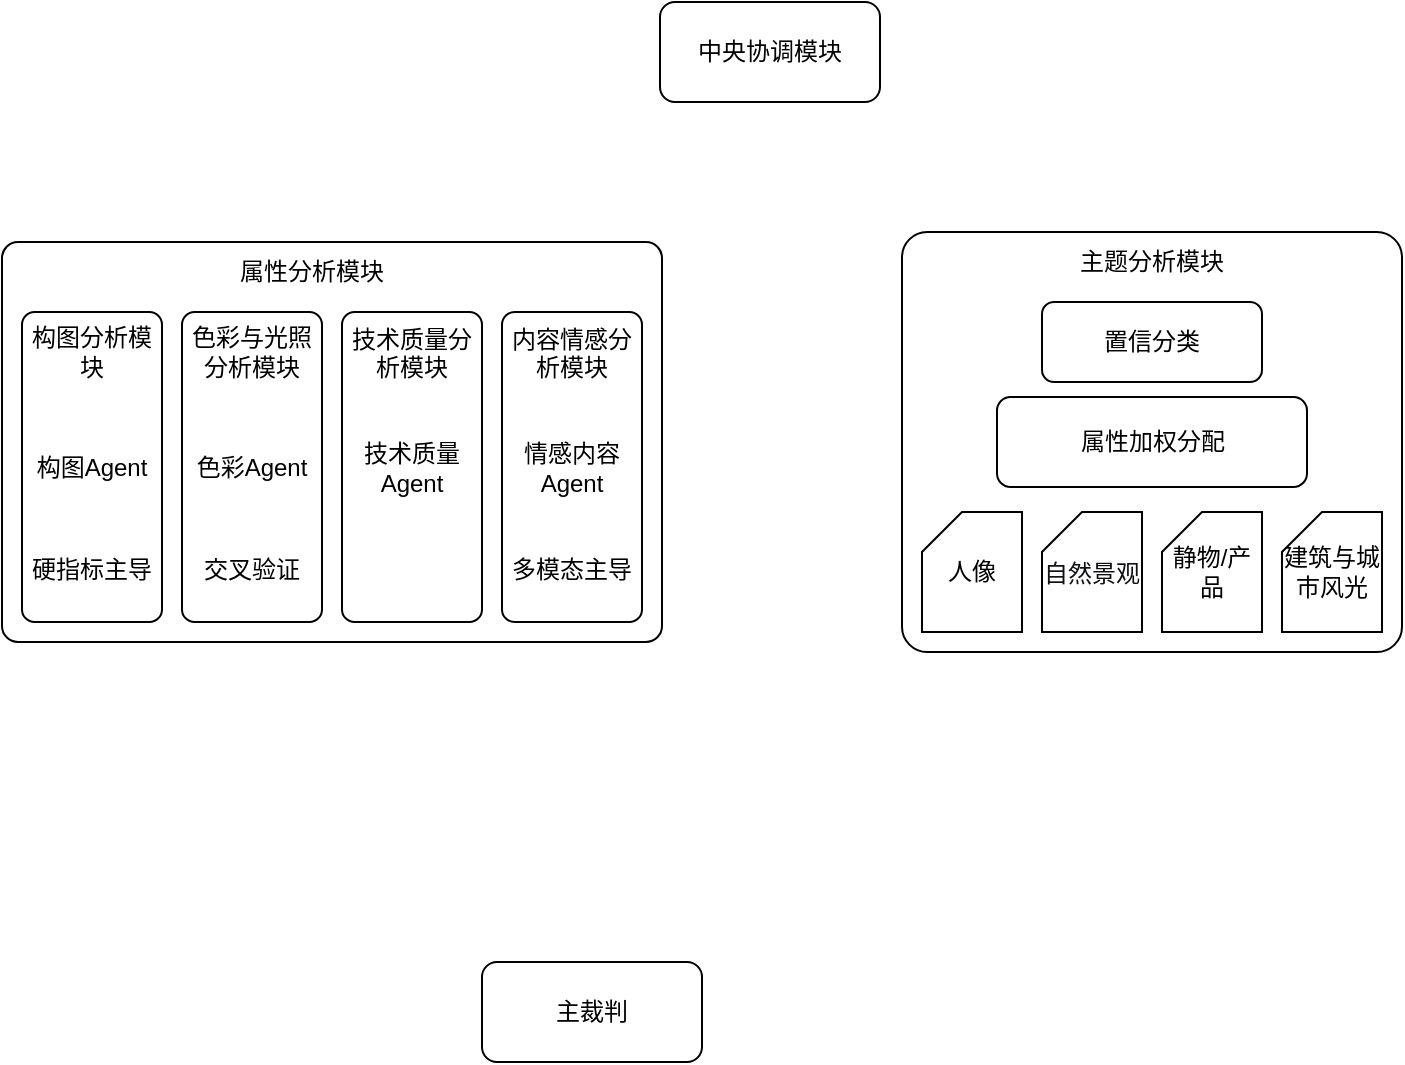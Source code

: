 <mxfile version="28.2.7">
  <diagram name="第 1 页" id="Exd2TtqdrU86Paezg1TP">
    <mxGraphModel dx="1426" dy="751" grid="1" gridSize="10" guides="1" tooltips="1" connect="1" arrows="1" fold="1" page="1" pageScale="1" pageWidth="827" pageHeight="1169" math="0" shadow="0">
      <root>
        <mxCell id="0" />
        <mxCell id="1" parent="0" />
        <mxCell id="7KNt1Nz7WH9jpkUwbXel-1" value="中央协调模块" style="rounded=1;whiteSpace=wrap;html=1;" vertex="1" parent="1">
          <mxGeometry x="359" y="190" width="110" height="50" as="geometry" />
        </mxCell>
        <mxCell id="7KNt1Nz7WH9jpkUwbXel-2" value="主裁判" style="rounded=1;whiteSpace=wrap;html=1;" vertex="1" parent="1">
          <mxGeometry x="270" y="670" width="110" height="50" as="geometry" />
        </mxCell>
        <mxCell id="7KNt1Nz7WH9jpkUwbXel-3" value="" style="rounded=1;whiteSpace=wrap;html=1;arcSize=4;" vertex="1" parent="1">
          <mxGeometry x="30" y="310" width="330" height="200" as="geometry" />
        </mxCell>
        <mxCell id="7KNt1Nz7WH9jpkUwbXel-6" value="构图Agent" style="rounded=1;whiteSpace=wrap;html=1;arcSize=9;" vertex="1" parent="1">
          <mxGeometry x="40" y="345" width="70" height="155" as="geometry" />
        </mxCell>
        <mxCell id="7KNt1Nz7WH9jpkUwbXel-7" value="" style="rounded=1;whiteSpace=wrap;html=1;arcSize=6;" vertex="1" parent="1">
          <mxGeometry x="480" y="305" width="250" height="210" as="geometry" />
        </mxCell>
        <mxCell id="7KNt1Nz7WH9jpkUwbXel-9" value="人像" style="shape=card;whiteSpace=wrap;html=1;size=20;" vertex="1" parent="1">
          <mxGeometry x="490" y="445" width="50" height="60" as="geometry" />
        </mxCell>
        <mxCell id="7KNt1Nz7WH9jpkUwbXel-10" value="&lt;h4 style=&quot;font-variant-numeric: normal; font-variant-east-asian: normal; font-variant-alternates: normal; font-size-adjust: none; font-kerning: auto; font-optical-sizing: auto; font-feature-settings: normal; font-variation-settings: normal; font-variant-position: normal; font-variant-emoji: normal; font-stretch: normal; line-height: 28px; font-family: quote-cjk-patch, Inter, system-ui, -apple-system, BlinkMacSystemFont, &amp;quot;Segoe UI&amp;quot;, Roboto, Oxygen, Ubuntu, Cantarell, &amp;quot;Open Sans&amp;quot;, &amp;quot;Helvetica Neue&amp;quot;, sans-serif; margin: 16px 0px; color: rgb(15, 17, 21); text-align: start;&quot;&gt;&lt;span style=&quot;font-weight: normal;&quot;&gt;&lt;font style=&quot;line-height: 120%;&quot;&gt;自然景观&lt;/font&gt;&lt;/span&gt;&lt;/h4&gt;" style="shape=card;whiteSpace=wrap;html=1;size=20;" vertex="1" parent="1">
          <mxGeometry x="550" y="445" width="50" height="60" as="geometry" />
        </mxCell>
        <mxCell id="7KNt1Nz7WH9jpkUwbXel-11" value="静物/产品" style="shape=card;whiteSpace=wrap;html=1;size=20;" vertex="1" parent="1">
          <mxGeometry x="610" y="445" width="50" height="60" as="geometry" />
        </mxCell>
        <mxCell id="7KNt1Nz7WH9jpkUwbXel-12" value="建筑与城市风光" style="shape=card;whiteSpace=wrap;html=1;size=20;" vertex="1" parent="1">
          <mxGeometry x="670" y="445" width="50" height="60" as="geometry" />
        </mxCell>
        <mxCell id="7KNt1Nz7WH9jpkUwbXel-14" value="置信分类" style="rounded=1;whiteSpace=wrap;html=1;" vertex="1" parent="1">
          <mxGeometry x="550" y="340" width="110" height="40" as="geometry" />
        </mxCell>
        <mxCell id="7KNt1Nz7WH9jpkUwbXel-15" value="属性加权分配" style="rounded=1;whiteSpace=wrap;html=1;" vertex="1" parent="1">
          <mxGeometry x="527.5" y="387.5" width="155" height="45" as="geometry" />
        </mxCell>
        <mxCell id="7KNt1Nz7WH9jpkUwbXel-16" value="构图分析模块" style="text;html=1;whiteSpace=wrap;strokeColor=none;fillColor=none;align=center;verticalAlign=middle;rounded=0;" vertex="1" parent="1">
          <mxGeometry x="40" y="350" width="70" height="30" as="geometry" />
        </mxCell>
        <mxCell id="7KNt1Nz7WH9jpkUwbXel-17" value="属性分析模块" style="text;html=1;whiteSpace=wrap;strokeColor=none;fillColor=none;align=center;verticalAlign=middle;rounded=0;" vertex="1" parent="1">
          <mxGeometry x="30" y="310" width="310" height="30" as="geometry" />
        </mxCell>
        <mxCell id="7KNt1Nz7WH9jpkUwbXel-18" value="主题分析模块" style="text;html=1;whiteSpace=wrap;strokeColor=none;fillColor=none;align=center;verticalAlign=middle;rounded=0;" vertex="1" parent="1">
          <mxGeometry x="480" y="305" width="250" height="30" as="geometry" />
        </mxCell>
        <mxCell id="7KNt1Nz7WH9jpkUwbXel-19" value="色彩Agent" style="rounded=1;whiteSpace=wrap;html=1;arcSize=9;" vertex="1" parent="1">
          <mxGeometry x="120" y="345" width="70" height="155" as="geometry" />
        </mxCell>
        <mxCell id="7KNt1Nz7WH9jpkUwbXel-20" value="色彩与光照分析模块" style="text;html=1;whiteSpace=wrap;strokeColor=none;fillColor=none;align=center;verticalAlign=middle;rounded=0;" vertex="1" parent="1">
          <mxGeometry x="120" y="350" width="70" height="30" as="geometry" />
        </mxCell>
        <mxCell id="7KNt1Nz7WH9jpkUwbXel-23" value="技术质量Agent" style="rounded=1;whiteSpace=wrap;html=1;arcSize=9;" vertex="1" parent="1">
          <mxGeometry x="200" y="345" width="70" height="155" as="geometry" />
        </mxCell>
        <mxCell id="7KNt1Nz7WH9jpkUwbXel-22" value="技术质量分析模块" style="text;whiteSpace=wrap;align=center;" vertex="1" parent="1">
          <mxGeometry x="200" y="345" width="70" height="40" as="geometry" />
        </mxCell>
        <mxCell id="7KNt1Nz7WH9jpkUwbXel-33" value="情感内容Agent" style="rounded=1;whiteSpace=wrap;html=1;arcSize=9;" vertex="1" parent="1">
          <mxGeometry x="280" y="345" width="70" height="155" as="geometry" />
        </mxCell>
        <mxCell id="7KNt1Nz7WH9jpkUwbXel-34" value="内容情感分析模块" style="text;whiteSpace=wrap;align=center;" vertex="1" parent="1">
          <mxGeometry x="280" y="345" width="70" height="40" as="geometry" />
        </mxCell>
        <mxCell id="7KNt1Nz7WH9jpkUwbXel-36" value="多模态主导" style="text;whiteSpace=wrap;align=center;" vertex="1" parent="1">
          <mxGeometry x="280" y="460" width="70" height="40" as="geometry" />
        </mxCell>
        <mxCell id="7KNt1Nz7WH9jpkUwbXel-38" value="交叉验证" style="text;whiteSpace=wrap;align=center;" vertex="1" parent="1">
          <mxGeometry x="120" y="460" width="70" height="40" as="geometry" />
        </mxCell>
        <mxCell id="7KNt1Nz7WH9jpkUwbXel-40" value="硬指标主导" style="text;whiteSpace=wrap;align=center;" vertex="1" parent="1">
          <mxGeometry x="40" y="460" width="70" height="40" as="geometry" />
        </mxCell>
      </root>
    </mxGraphModel>
  </diagram>
</mxfile>
